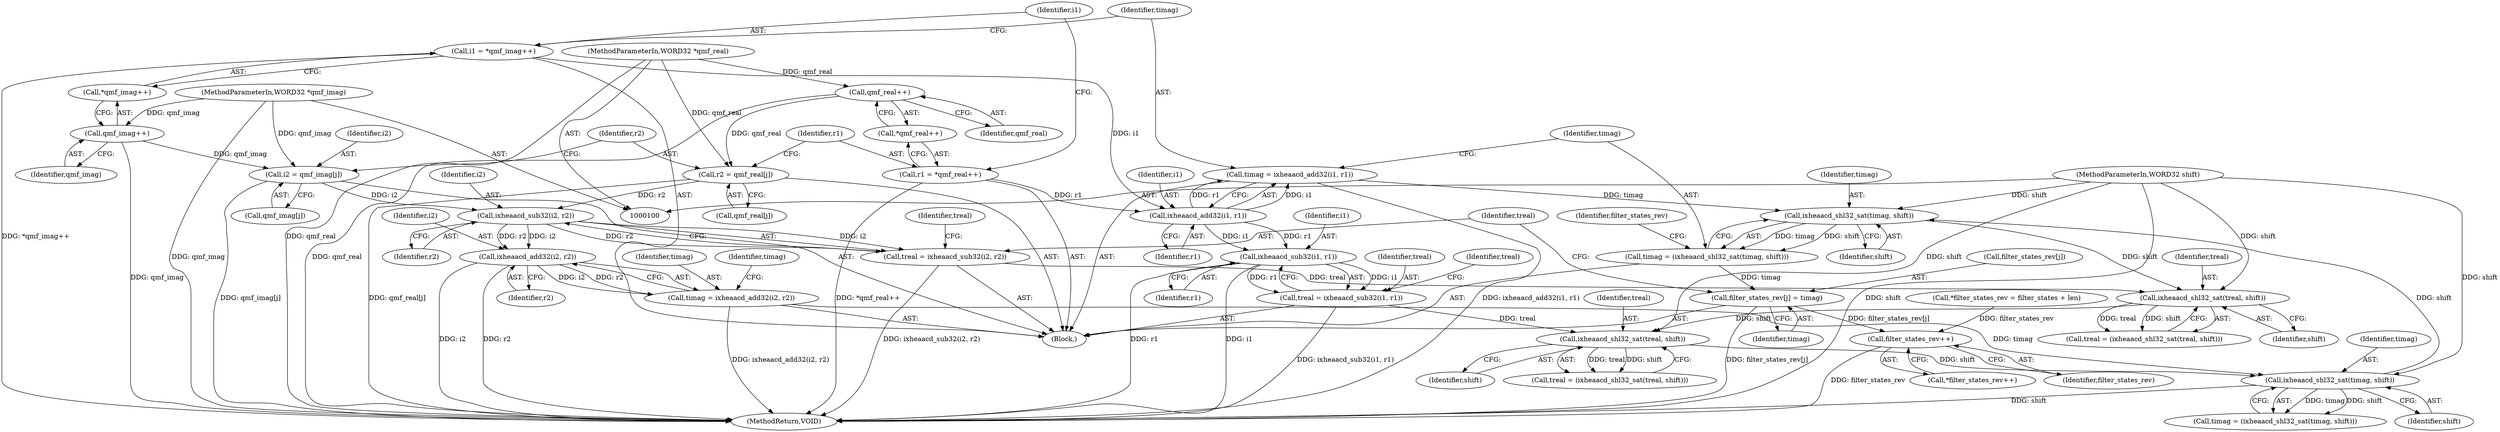 digraph "1_Android_04e8cd58f075bec5892e369c8deebca9c67e855c_1@array" {
"1000163" [label="(Call,filter_states_rev[j] = timag)"];
"1000158" [label="(Call,timag = (ixheaacd_shl32_sat(timag, shift)))"];
"1000160" [label="(Call,ixheaacd_shl32_sat(timag, shift))"];
"1000153" [label="(Call,timag = ixheaacd_add32(i1, r1))"];
"1000155" [label="(Call,ixheaacd_add32(i1, r1))"];
"1000148" [label="(Call,i1 = *qmf_imag++)"];
"1000143" [label="(Call,r1 = *qmf_real++)"];
"1000205" [label="(Call,ixheaacd_shl32_sat(timag, shift))"];
"1000198" [label="(Call,timag = ixheaacd_add32(i2, r2))"];
"1000200" [label="(Call,ixheaacd_add32(i2, r2))"];
"1000170" [label="(Call,ixheaacd_sub32(i2, r2))"];
"1000133" [label="(Call,i2 = qmf_imag[j])"];
"1000151" [label="(Call,qmf_imag++)"];
"1000102" [label="(MethodParameterIn,WORD32 *qmf_imag)"];
"1000138" [label="(Call,r2 = qmf_real[j])"];
"1000146" [label="(Call,qmf_real++)"];
"1000101" [label="(MethodParameterIn,WORD32 *qmf_real)"];
"1000190" [label="(Call,ixheaacd_shl32_sat(treal, shift))"];
"1000183" [label="(Call,treal = ixheaacd_sub32(i1, r1))"];
"1000185" [label="(Call,ixheaacd_sub32(i1, r1))"];
"1000175" [label="(Call,ixheaacd_shl32_sat(treal, shift))"];
"1000168" [label="(Call,treal = ixheaacd_sub32(i2, r2))"];
"1000105" [label="(MethodParameterIn,WORD32 shift)"];
"1000210" [label="(Call,filter_states_rev++)"];
"1000158" [label="(Call,timag = (ixheaacd_shl32_sat(timag, shift)))"];
"1000192" [label="(Identifier,shift)"];
"1000169" [label="(Identifier,treal)"];
"1000198" [label="(Call,timag = ixheaacd_add32(i2, r2))"];
"1000185" [label="(Call,ixheaacd_sub32(i1, r1))"];
"1000163" [label="(Call,filter_states_rev[j] = timag)"];
"1000199" [label="(Identifier,timag)"];
"1000172" [label="(Identifier,r2)"];
"1000183" [label="(Call,treal = ixheaacd_sub32(i1, r1))"];
"1000187" [label="(Identifier,r1)"];
"1000174" [label="(Identifier,treal)"];
"1000209" [label="(Call,*filter_states_rev++)"];
"1000175" [label="(Call,ixheaacd_shl32_sat(treal, shift))"];
"1000160" [label="(Call,ixheaacd_shl32_sat(timag, shift))"];
"1000190" [label="(Call,ixheaacd_shl32_sat(treal, shift))"];
"1000211" [label="(Identifier,filter_states_rev)"];
"1000200" [label="(Call,ixheaacd_add32(i2, r2))"];
"1000146" [label="(Call,qmf_real++)"];
"1000205" [label="(Call,ixheaacd_shl32_sat(timag, shift))"];
"1000108" [label="(Call,*filter_states_rev = filter_states + len)"];
"1000150" [label="(Call,*qmf_imag++)"];
"1000147" [label="(Identifier,qmf_real)"];
"1000184" [label="(Identifier,treal)"];
"1000177" [label="(Identifier,shift)"];
"1000144" [label="(Identifier,r1)"];
"1000156" [label="(Identifier,i1)"];
"1000138" [label="(Call,r2 = qmf_real[j])"];
"1000143" [label="(Call,r1 = *qmf_real++)"];
"1000149" [label="(Identifier,i1)"];
"1000155" [label="(Call,ixheaacd_add32(i1, r1))"];
"1000171" [label="(Identifier,i2)"];
"1000188" [label="(Call,treal = (ixheaacd_shl32_sat(treal, shift)))"];
"1000162" [label="(Identifier,shift)"];
"1000191" [label="(Identifier,treal)"];
"1000151" [label="(Call,qmf_imag++)"];
"1000165" [label="(Identifier,filter_states_rev)"];
"1000213" [label="(MethodReturn,VOID)"];
"1000134" [label="(Identifier,i2)"];
"1000102" [label="(MethodParameterIn,WORD32 *qmf_imag)"];
"1000140" [label="(Call,qmf_real[j])"];
"1000135" [label="(Call,qmf_imag[j])"];
"1000202" [label="(Identifier,r2)"];
"1000201" [label="(Identifier,i2)"];
"1000168" [label="(Call,treal = ixheaacd_sub32(i2, r2))"];
"1000105" [label="(MethodParameterIn,WORD32 shift)"];
"1000189" [label="(Identifier,treal)"];
"1000206" [label="(Identifier,timag)"];
"1000133" [label="(Call,i2 = qmf_imag[j])"];
"1000152" [label="(Identifier,qmf_imag)"];
"1000153" [label="(Call,timag = ixheaacd_add32(i1, r1))"];
"1000159" [label="(Identifier,timag)"];
"1000173" [label="(Call,treal = (ixheaacd_shl32_sat(treal, shift)))"];
"1000161" [label="(Identifier,timag)"];
"1000170" [label="(Call,ixheaacd_sub32(i2, r2))"];
"1000186" [label="(Identifier,i1)"];
"1000164" [label="(Call,filter_states_rev[j])"];
"1000157" [label="(Identifier,r1)"];
"1000148" [label="(Call,i1 = *qmf_imag++)"];
"1000139" [label="(Identifier,r2)"];
"1000176" [label="(Identifier,treal)"];
"1000145" [label="(Call,*qmf_real++)"];
"1000207" [label="(Identifier,shift)"];
"1000101" [label="(MethodParameterIn,WORD32 *qmf_real)"];
"1000203" [label="(Call,timag = (ixheaacd_shl32_sat(timag, shift)))"];
"1000128" [label="(Block,)"];
"1000204" [label="(Identifier,timag)"];
"1000154" [label="(Identifier,timag)"];
"1000167" [label="(Identifier,timag)"];
"1000210" [label="(Call,filter_states_rev++)"];
"1000163" -> "1000128"  [label="AST: "];
"1000163" -> "1000167"  [label="CFG: "];
"1000164" -> "1000163"  [label="AST: "];
"1000167" -> "1000163"  [label="AST: "];
"1000169" -> "1000163"  [label="CFG: "];
"1000163" -> "1000213"  [label="DDG: filter_states_rev[j]"];
"1000158" -> "1000163"  [label="DDG: timag"];
"1000163" -> "1000210"  [label="DDG: filter_states_rev[j]"];
"1000158" -> "1000128"  [label="AST: "];
"1000158" -> "1000160"  [label="CFG: "];
"1000159" -> "1000158"  [label="AST: "];
"1000160" -> "1000158"  [label="AST: "];
"1000165" -> "1000158"  [label="CFG: "];
"1000160" -> "1000158"  [label="DDG: timag"];
"1000160" -> "1000158"  [label="DDG: shift"];
"1000160" -> "1000162"  [label="CFG: "];
"1000161" -> "1000160"  [label="AST: "];
"1000162" -> "1000160"  [label="AST: "];
"1000153" -> "1000160"  [label="DDG: timag"];
"1000205" -> "1000160"  [label="DDG: shift"];
"1000105" -> "1000160"  [label="DDG: shift"];
"1000160" -> "1000175"  [label="DDG: shift"];
"1000153" -> "1000128"  [label="AST: "];
"1000153" -> "1000155"  [label="CFG: "];
"1000154" -> "1000153"  [label="AST: "];
"1000155" -> "1000153"  [label="AST: "];
"1000159" -> "1000153"  [label="CFG: "];
"1000153" -> "1000213"  [label="DDG: ixheaacd_add32(i1, r1)"];
"1000155" -> "1000153"  [label="DDG: i1"];
"1000155" -> "1000153"  [label="DDG: r1"];
"1000155" -> "1000157"  [label="CFG: "];
"1000156" -> "1000155"  [label="AST: "];
"1000157" -> "1000155"  [label="AST: "];
"1000148" -> "1000155"  [label="DDG: i1"];
"1000143" -> "1000155"  [label="DDG: r1"];
"1000155" -> "1000185"  [label="DDG: i1"];
"1000155" -> "1000185"  [label="DDG: r1"];
"1000148" -> "1000128"  [label="AST: "];
"1000148" -> "1000150"  [label="CFG: "];
"1000149" -> "1000148"  [label="AST: "];
"1000150" -> "1000148"  [label="AST: "];
"1000154" -> "1000148"  [label="CFG: "];
"1000148" -> "1000213"  [label="DDG: *qmf_imag++"];
"1000143" -> "1000128"  [label="AST: "];
"1000143" -> "1000145"  [label="CFG: "];
"1000144" -> "1000143"  [label="AST: "];
"1000145" -> "1000143"  [label="AST: "];
"1000149" -> "1000143"  [label="CFG: "];
"1000143" -> "1000213"  [label="DDG: *qmf_real++"];
"1000205" -> "1000203"  [label="AST: "];
"1000205" -> "1000207"  [label="CFG: "];
"1000206" -> "1000205"  [label="AST: "];
"1000207" -> "1000205"  [label="AST: "];
"1000203" -> "1000205"  [label="CFG: "];
"1000205" -> "1000213"  [label="DDG: shift"];
"1000205" -> "1000203"  [label="DDG: timag"];
"1000205" -> "1000203"  [label="DDG: shift"];
"1000198" -> "1000205"  [label="DDG: timag"];
"1000190" -> "1000205"  [label="DDG: shift"];
"1000105" -> "1000205"  [label="DDG: shift"];
"1000198" -> "1000128"  [label="AST: "];
"1000198" -> "1000200"  [label="CFG: "];
"1000199" -> "1000198"  [label="AST: "];
"1000200" -> "1000198"  [label="AST: "];
"1000204" -> "1000198"  [label="CFG: "];
"1000198" -> "1000213"  [label="DDG: ixheaacd_add32(i2, r2)"];
"1000200" -> "1000198"  [label="DDG: i2"];
"1000200" -> "1000198"  [label="DDG: r2"];
"1000200" -> "1000202"  [label="CFG: "];
"1000201" -> "1000200"  [label="AST: "];
"1000202" -> "1000200"  [label="AST: "];
"1000200" -> "1000213"  [label="DDG: i2"];
"1000200" -> "1000213"  [label="DDG: r2"];
"1000170" -> "1000200"  [label="DDG: i2"];
"1000170" -> "1000200"  [label="DDG: r2"];
"1000170" -> "1000168"  [label="AST: "];
"1000170" -> "1000172"  [label="CFG: "];
"1000171" -> "1000170"  [label="AST: "];
"1000172" -> "1000170"  [label="AST: "];
"1000168" -> "1000170"  [label="CFG: "];
"1000170" -> "1000168"  [label="DDG: i2"];
"1000170" -> "1000168"  [label="DDG: r2"];
"1000133" -> "1000170"  [label="DDG: i2"];
"1000138" -> "1000170"  [label="DDG: r2"];
"1000133" -> "1000128"  [label="AST: "];
"1000133" -> "1000135"  [label="CFG: "];
"1000134" -> "1000133"  [label="AST: "];
"1000135" -> "1000133"  [label="AST: "];
"1000139" -> "1000133"  [label="CFG: "];
"1000133" -> "1000213"  [label="DDG: qmf_imag[j]"];
"1000151" -> "1000133"  [label="DDG: qmf_imag"];
"1000102" -> "1000133"  [label="DDG: qmf_imag"];
"1000151" -> "1000150"  [label="AST: "];
"1000151" -> "1000152"  [label="CFG: "];
"1000152" -> "1000151"  [label="AST: "];
"1000150" -> "1000151"  [label="CFG: "];
"1000151" -> "1000213"  [label="DDG: qmf_imag"];
"1000102" -> "1000151"  [label="DDG: qmf_imag"];
"1000102" -> "1000100"  [label="AST: "];
"1000102" -> "1000213"  [label="DDG: qmf_imag"];
"1000138" -> "1000128"  [label="AST: "];
"1000138" -> "1000140"  [label="CFG: "];
"1000139" -> "1000138"  [label="AST: "];
"1000140" -> "1000138"  [label="AST: "];
"1000144" -> "1000138"  [label="CFG: "];
"1000138" -> "1000213"  [label="DDG: qmf_real[j]"];
"1000146" -> "1000138"  [label="DDG: qmf_real"];
"1000101" -> "1000138"  [label="DDG: qmf_real"];
"1000146" -> "1000145"  [label="AST: "];
"1000146" -> "1000147"  [label="CFG: "];
"1000147" -> "1000146"  [label="AST: "];
"1000145" -> "1000146"  [label="CFG: "];
"1000146" -> "1000213"  [label="DDG: qmf_real"];
"1000101" -> "1000146"  [label="DDG: qmf_real"];
"1000101" -> "1000100"  [label="AST: "];
"1000101" -> "1000213"  [label="DDG: qmf_real"];
"1000190" -> "1000188"  [label="AST: "];
"1000190" -> "1000192"  [label="CFG: "];
"1000191" -> "1000190"  [label="AST: "];
"1000192" -> "1000190"  [label="AST: "];
"1000188" -> "1000190"  [label="CFG: "];
"1000190" -> "1000188"  [label="DDG: treal"];
"1000190" -> "1000188"  [label="DDG: shift"];
"1000183" -> "1000190"  [label="DDG: treal"];
"1000175" -> "1000190"  [label="DDG: shift"];
"1000105" -> "1000190"  [label="DDG: shift"];
"1000183" -> "1000128"  [label="AST: "];
"1000183" -> "1000185"  [label="CFG: "];
"1000184" -> "1000183"  [label="AST: "];
"1000185" -> "1000183"  [label="AST: "];
"1000189" -> "1000183"  [label="CFG: "];
"1000183" -> "1000213"  [label="DDG: ixheaacd_sub32(i1, r1)"];
"1000185" -> "1000183"  [label="DDG: i1"];
"1000185" -> "1000183"  [label="DDG: r1"];
"1000185" -> "1000187"  [label="CFG: "];
"1000186" -> "1000185"  [label="AST: "];
"1000187" -> "1000185"  [label="AST: "];
"1000185" -> "1000213"  [label="DDG: r1"];
"1000185" -> "1000213"  [label="DDG: i1"];
"1000175" -> "1000173"  [label="AST: "];
"1000175" -> "1000177"  [label="CFG: "];
"1000176" -> "1000175"  [label="AST: "];
"1000177" -> "1000175"  [label="AST: "];
"1000173" -> "1000175"  [label="CFG: "];
"1000175" -> "1000173"  [label="DDG: treal"];
"1000175" -> "1000173"  [label="DDG: shift"];
"1000168" -> "1000175"  [label="DDG: treal"];
"1000105" -> "1000175"  [label="DDG: shift"];
"1000168" -> "1000128"  [label="AST: "];
"1000169" -> "1000168"  [label="AST: "];
"1000174" -> "1000168"  [label="CFG: "];
"1000168" -> "1000213"  [label="DDG: ixheaacd_sub32(i2, r2)"];
"1000105" -> "1000100"  [label="AST: "];
"1000105" -> "1000213"  [label="DDG: shift"];
"1000210" -> "1000209"  [label="AST: "];
"1000210" -> "1000211"  [label="CFG: "];
"1000211" -> "1000210"  [label="AST: "];
"1000209" -> "1000210"  [label="CFG: "];
"1000210" -> "1000213"  [label="DDG: filter_states_rev"];
"1000108" -> "1000210"  [label="DDG: filter_states_rev"];
}
